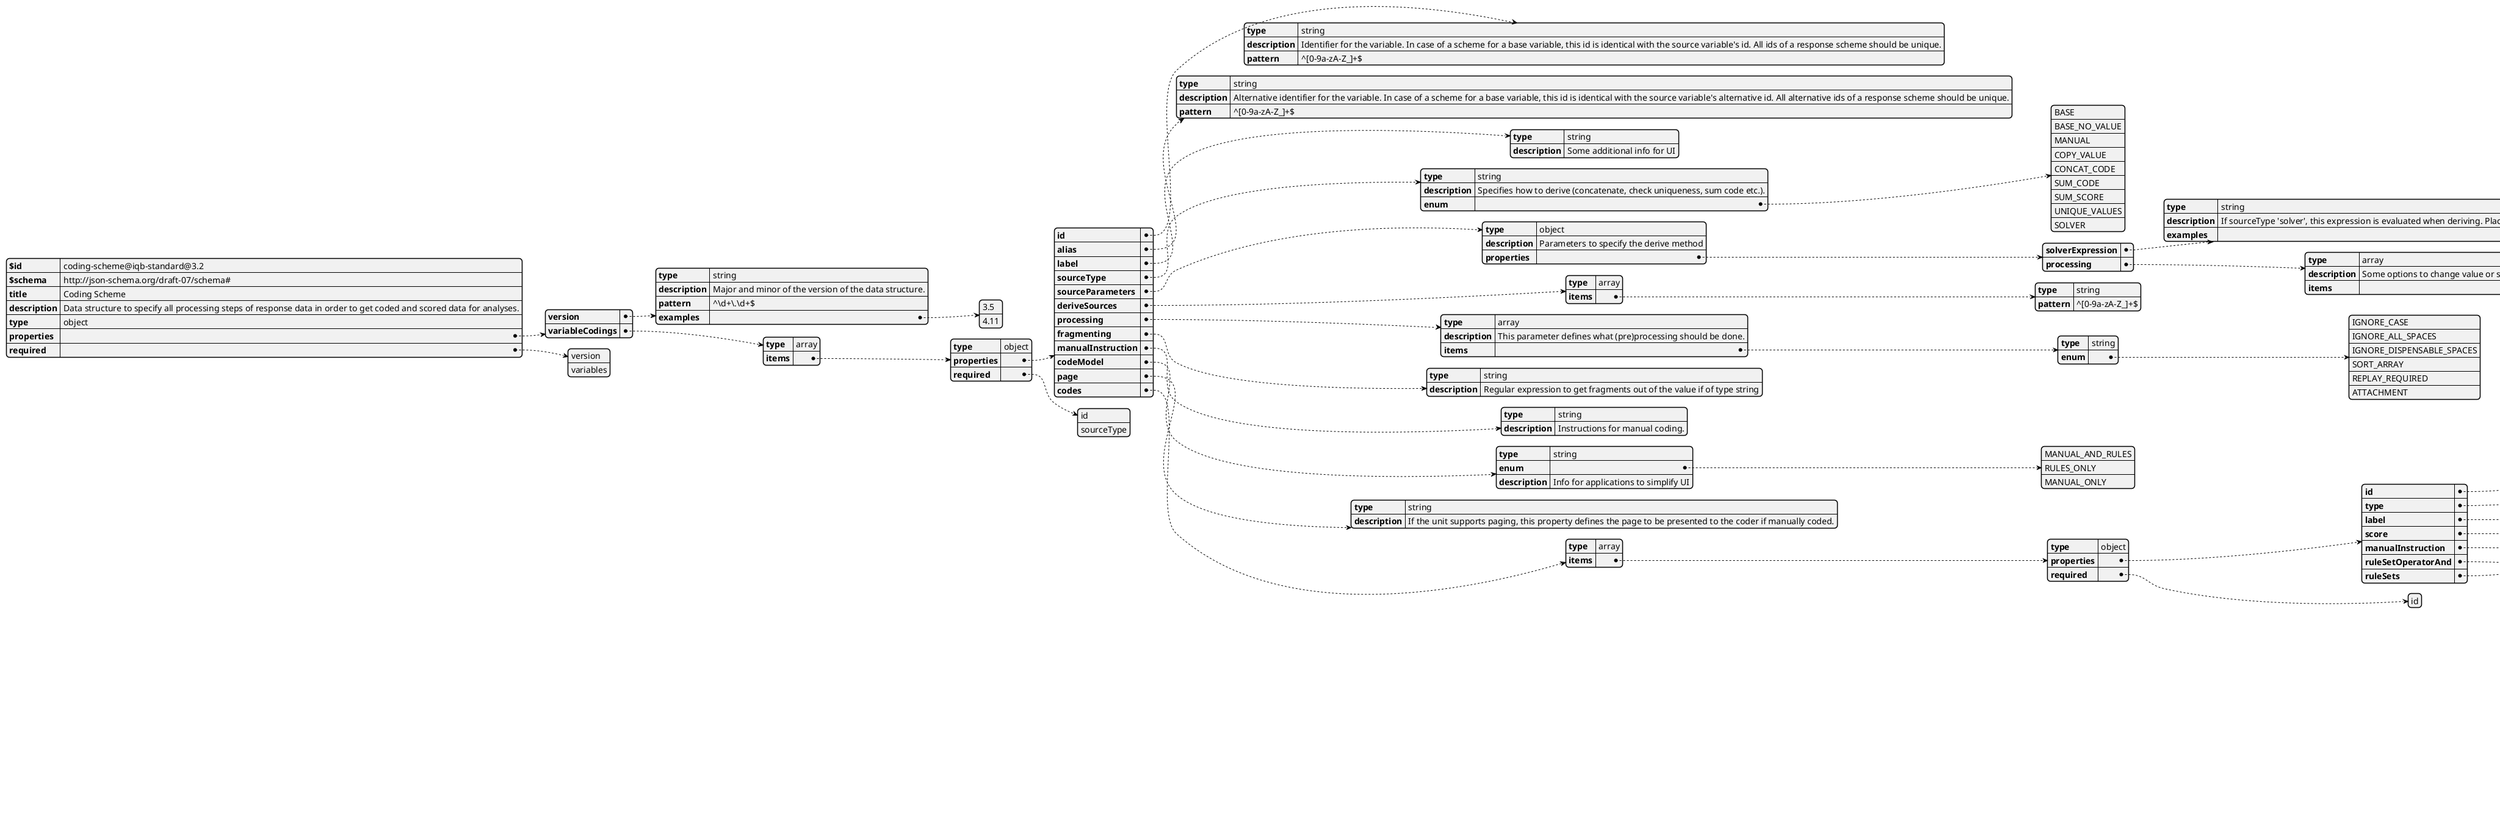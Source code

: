 @startjson
{
    "$id": "coding-scheme@iqb-standard@3.2",
    "$schema": "http://json-schema.org/draft-07/schema#",
    "title": "Coding Scheme",
    "description": "Data structure to specify all processing steps of response data in order to get coded and scored data for analyses.",
    "type": "object",
    "properties": {
        "version": {
            "type": "string",
            "description": "Major and minor of the version of the data structure.",
            "pattern": "^\\d+\\.\\d+$",
            "examples": [
                "3.5",
                "4.11"
            ]
        },
        "variableCodings": {
            "type": "array",
            "items": {
                "type": "object",
                "properties": {
                    "id": {
                        "type": "string",
                        "description": "Identifier for the variable. In case of a scheme for a base variable, this id is identical with the source variable's id. All ids of a response scheme should be unique.",
                        "pattern": "^[0-9a-zA-Z_]+$"
                    },
                    "alias": {
                        "type": "string",
                        "description": "Alternative identifier for the variable. In case of a scheme for a base variable, this id is identical with the source variable's alternative id. All alternative ids of a response scheme should be unique.",
                        "pattern": "^[0-9a-zA-Z_]+$"
                    },
                    "label": {
                        "type": "string",
                        "description": "Some additional info for UI"
                    },
                    "sourceType": {
                        "type": "string",
                        "description": "Specifies how to derive (concatenate, check uniqueness, sum code etc.).",
                        "enum": [
                            "BASE",
                            "BASE_NO_VALUE",
                            "MANUAL",
                            "COPY_VALUE",
                            "CONCAT_CODE",
                            "SUM_CODE",
                            "SUM_SCORE",
                            "UNIQUE_VALUES",
                            "SOLVER"
                        ]
                    },
                    "sourceParameters": {
                        "type": "object",
                        "description": "Parameters to specify the derive method",
                        "properties": {
                            "solverExpression": {
                                "type": "string",
                                "description": "If sourceType 'solver', this expression is evaluated when deriving. Placeholder for variables are in curly brakes.",
                                "examples": [
                                    "${01}*${03}-100"
                                ]
                            },
                            "processing": {
                                "type": "array",
                                "description": "Some options to change value or status",
                                "items": {
                                    "type": "string",
                                    "enum": [
                                        "TO_LOWER_CASE",
                                        "TO_NUMBER",
                                        "REMOVE_ALL_SPACES",
                                        "REMOVE_DISPENSABLE_SPACES",
                                        "TAKE_DISPLAYED_AS_VALUE_CHANGED",
                                        "TAKE_EMPTY_AS_VALID",
                                        "SORT"
                                    ]
                                }
                            }
                        }
                    },
                    "deriveSources": {
                        "type": "array",
                        "items": {
                            "type": "string",
                            "pattern": "^[0-9a-zA-Z_]+$"
                        }
                    },
                    "processing": {
                        "type": "array",
                        "description": "This parameter defines what (pre)processing should be done.",
                        "items": {
                            "type": "string",
                            "enum": [
                                "IGNORE_CASE",
                                "IGNORE_ALL_SPACES",
                                "IGNORE_DISPENSABLE_SPACES",
                                "SORT_ARRAY",
                                "REPLAY_REQUIRED",
                                "ATTACHMENT"
                            ]
                        }
                    },
                    "fragmenting": {
                        "type": "string",
                        "description": "Regular expression to get fragments out of the value if of type string"
                    },
                    "manualInstruction": {
                        "type": "string",
                        "description": "Instructions for manual coding."
                    },
                    "codeModel": {
                        "type": "string",
                        "enum": [
                            "MANUAL_AND_RULES",
                            "RULES_ONLY",
                            "MANUAL_ONLY"
                        ],
                        "description": "Info for applications to simplify UI"
                    },
                    "page": {
                        "type": "string",
                        "description": "If the unit supports paging, this property defines the page to be presented to the coder if manually coded."
                    },
                    "codes": {
                        "type": "array",
                        "items": {
                            "type": "object",
                            "properties": {
                                "id": {
                                    "oneOf": [
                                        {
                                            "type": "integer"
                                        },
                                        {
                                            "type": "string",
                                            "enum": [
                                                "INVALID",
                                                "INTENDED_INCOMPLETE"
                                            ]
                                        }
                                    ],
                                    "description": "If this code's rules/instructions match, the code and score is taken for the response. If the code id is of type 'string', the status 'INVALID' or 'INTENDED_INCOMPLETE' will be set."
                                },
                                "type": {
                                    "type": "string",
                                    "enum": [
                                        "UNSET",
                                        "FULL_CREDIT",
                                        "PARTIAL_CREDIT",
                                        "TO_CHECK",
                                        "NO_CREDIT",
                                        "RESIDUAL",
                                        "RESIDUAL_AUTO",
                                        "INTENDED_INCOMPLETE"
                                    ],
                                    "description": "To ease some processing and documentation"
                                },
                                "label": {
                                    "type": "string"
                                },
                                "score": {
                                    "type": "integer"
                                },
                                "manualInstruction": {
                                    "type": "string",
                                    "description": "Instructions for manual coding."
                                },
                                "ruleSetOperatorAnd": {
                                    "type": "boolean",
                                    "description": "If true, all rule sets must match to take that code. Otherwise (default: false), one matching rule set will satisfy."
                                },
                                "ruleSets": {
                                    "type": "array",
                                    "items": {
                                        "type": "object",
                                        "properties": {
                                            "valueArrayPos": {
                                                "anyOf": [
                                                    {
                                                        "type": "integer",
                                                        "description": "Refers to a specific position in the value array [0..n-1]."
                                                    },
                                                    {
                                                        "type": "string",
                                                        "description": "Refers to any position in the value array, to the sum of all array values or the length of the value array.",
                                                        "enum": [
                                                            "ANY",
                                                            "ANY_OPEN",
                                                            "SUM",
                                                            "LENGTH"
                                                        ]
                                                    }
                                                ]
                                            },
                                            "ruleOperatorAnd": {
                                                "type": "boolean",
                                                "description": "If true, all rules must match to take that code. Otherwise (default: false), one matching rule will satisfy."
                                            },
                                            "rules": {
                                                "type": "array",
                                                "items": {
                                                    "type": "object",
                                                    "properties": {
                                                        "fragment": {
                                                            "type": "integer",
                                                            "description": "Refers to a specific fragment of the value [0..n-1] or to any -1."
                                                        },
                                                        "method": {
                                                            "type": "string",
                                                            "description": "Condition for evaluation",
                                                            "enum": [
                                                                "MATCH",
                                                                "MATCH_REGEX",
                                                                "NUMERIC_MATCH",
                                                                "NUMERIC_RANGE",
                                                                "NUMERIC_LESS_THAN",
                                                                "NUMERIC_MORE_THAN",
                                                                "NUMERIC_MAX",
                                                                "NUMERIC_MIN",
                                                                "IS_EMPTY",
                                                                "IS_NULL",
                                                                "IS_TRUE",
                                                                "IS_FALSE"
                                                            ]
                                                        },
                                                        "parameters": {
                                                            "type": "array",
                                                            "description": "Depending on the method, additional parameter(s) is needed. See separate documentation",
                                                            "items": {
                                                                "type": "string"
                                                            }
                                                        }
                                                    },
                                                    "required": [
                                                        "method"
                                                    ]
                                                }
                                            }
                                        },
                                        "required": [
                                            "rules"
                                        ]
                                    }
                                }
                            },
                            "required": [
                                "id"
                            ]
                        }
                    }
                },
                "required": [
                    "id",
                    "sourceType"
                ]
            }
        }
    },
    "required": [
        "version",
        "variables"
    ]
}
@endjson